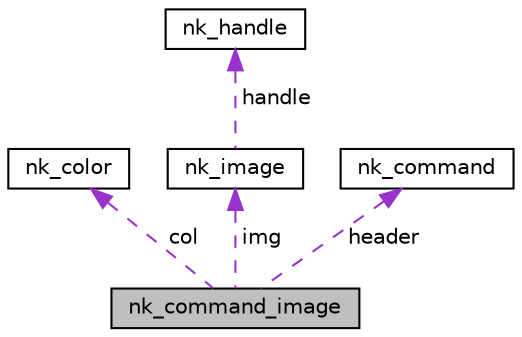 digraph "nk_command_image"
{
 // LATEX_PDF_SIZE
  edge [fontname="Helvetica",fontsize="10",labelfontname="Helvetica",labelfontsize="10"];
  node [fontname="Helvetica",fontsize="10",shape=record];
  Node1 [label="nk_command_image",height=0.2,width=0.4,color="black", fillcolor="grey75", style="filled", fontcolor="black",tooltip=" "];
  Node2 -> Node1 [dir="back",color="darkorchid3",fontsize="10",style="dashed",label=" col" ];
  Node2 [label="nk_color",height=0.2,width=0.4,color="black", fillcolor="white", style="filled",URL="$structnk__color.html",tooltip=" "];
  Node3 -> Node1 [dir="back",color="darkorchid3",fontsize="10",style="dashed",label=" img" ];
  Node3 [label="nk_image",height=0.2,width=0.4,color="black", fillcolor="white", style="filled",URL="$structnk__image.html",tooltip=" "];
  Node4 -> Node3 [dir="back",color="darkorchid3",fontsize="10",style="dashed",label=" handle" ];
  Node4 [label="nk_handle",height=0.2,width=0.4,color="black", fillcolor="white", style="filled",URL="$unionnk__handle.html",tooltip=" "];
  Node5 -> Node1 [dir="back",color="darkorchid3",fontsize="10",style="dashed",label=" header" ];
  Node5 [label="nk_command",height=0.2,width=0.4,color="black", fillcolor="white", style="filled",URL="$structnk__command.html",tooltip=" "];
}
